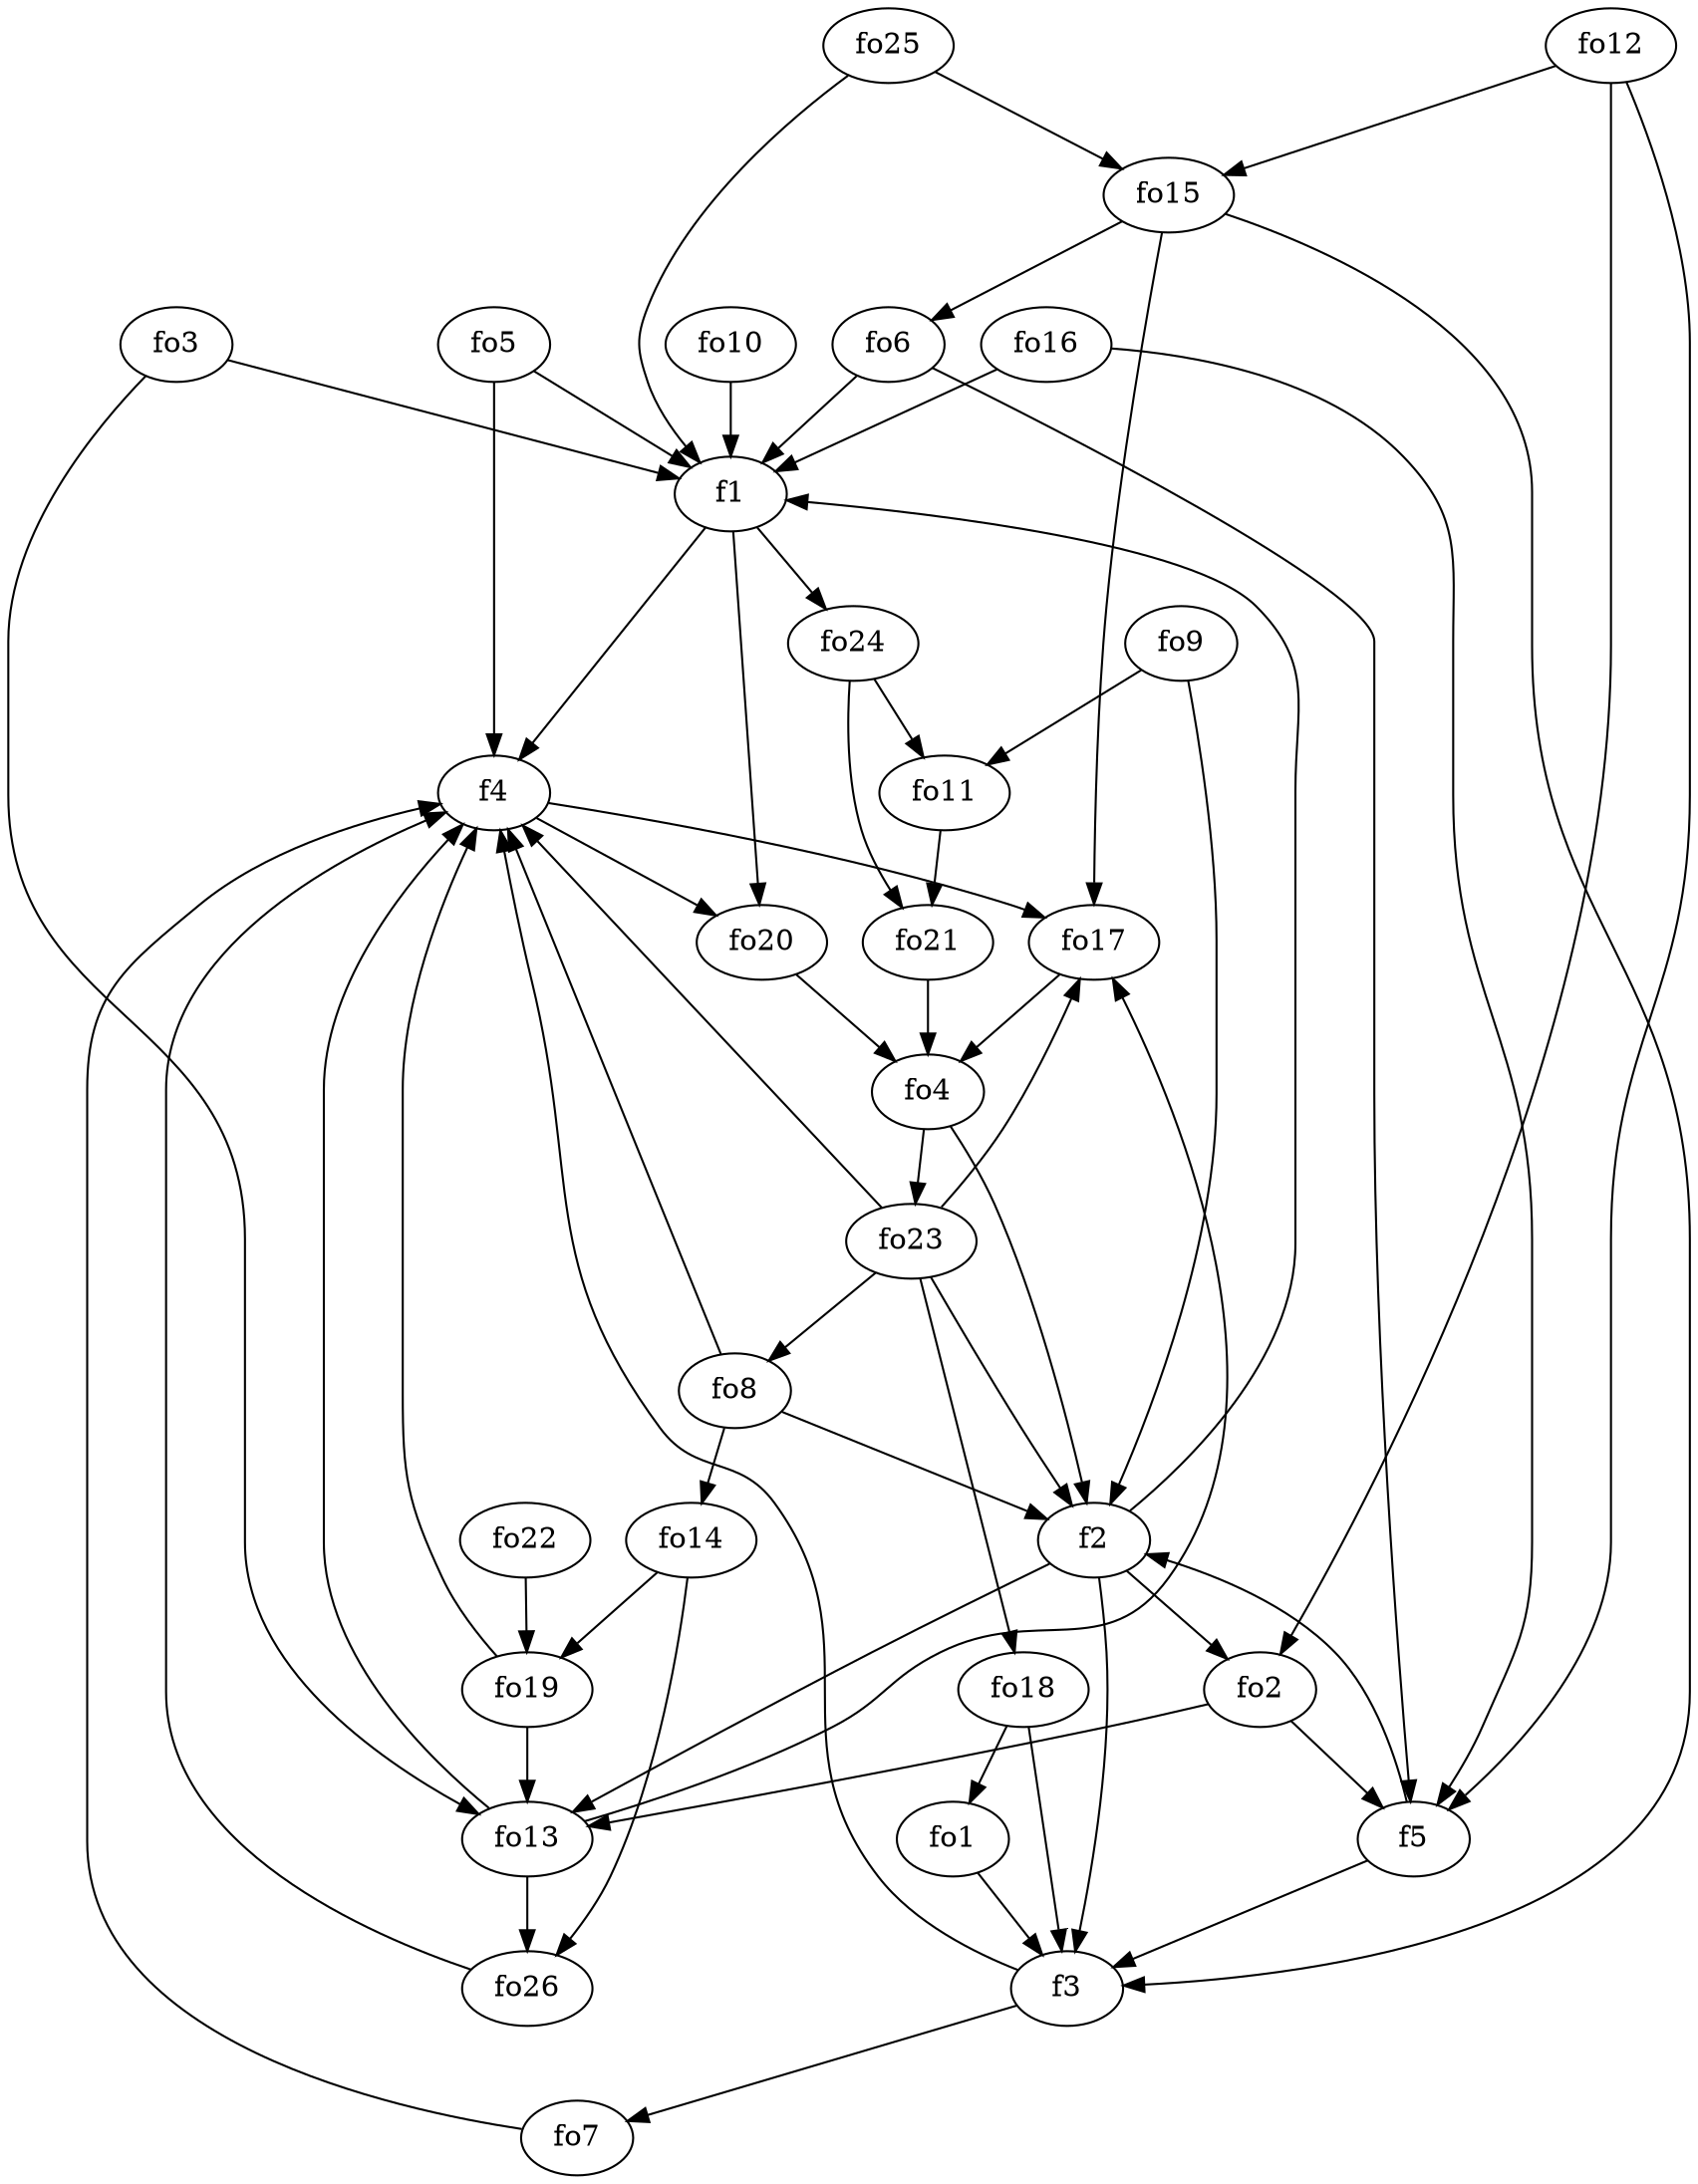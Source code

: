 strict digraph  {
f1;
f2;
f3;
f4;
f5;
fo1;
fo2;
fo3;
fo4;
fo5;
fo6;
fo7;
fo8;
fo9;
fo10;
fo11;
fo12;
fo13;
fo14;
fo15;
fo16;
fo17;
fo18;
fo19;
fo20;
fo21;
fo22;
fo23;
fo24;
fo25;
fo26;
f1 -> fo20  [weight=2];
f1 -> fo24  [weight=2];
f1 -> f4  [weight=2];
f2 -> f3  [weight=2];
f2 -> f1  [weight=2];
f2 -> fo13  [weight=2];
f2 -> fo2  [weight=2];
f3 -> f4  [weight=2];
f3 -> fo7  [weight=2];
f4 -> fo17  [weight=2];
f4 -> fo20  [weight=2];
f5 -> f2  [weight=2];
f5 -> f3  [weight=2];
fo1 -> f3  [weight=2];
fo2 -> fo13  [weight=2];
fo2 -> f5  [weight=2];
fo3 -> f1  [weight=2];
fo3 -> fo13  [weight=2];
fo4 -> f2  [weight=2];
fo4 -> fo23  [weight=2];
fo5 -> f1  [weight=2];
fo5 -> f4  [weight=2];
fo6 -> f1  [weight=2];
fo6 -> f5  [weight=2];
fo7 -> f4  [weight=2];
fo8 -> f2  [weight=2];
fo8 -> f4  [weight=2];
fo8 -> fo14  [weight=2];
fo9 -> fo11  [weight=2];
fo9 -> f2  [weight=2];
fo10 -> f1  [weight=2];
fo11 -> fo21  [weight=2];
fo12 -> f5  [weight=2];
fo12 -> fo2  [weight=2];
fo12 -> fo15  [weight=2];
fo13 -> f4  [weight=2];
fo13 -> fo17  [weight=2];
fo13 -> fo26  [weight=2];
fo14 -> fo26  [weight=2];
fo14 -> fo19  [weight=2];
fo15 -> f3  [weight=2];
fo15 -> fo6  [weight=2];
fo15 -> fo17  [weight=2];
fo16 -> f5  [weight=2];
fo16 -> f1  [weight=2];
fo17 -> fo4  [weight=2];
fo18 -> fo1  [weight=2];
fo18 -> f3  [weight=2];
fo19 -> f4  [weight=2];
fo19 -> fo13  [weight=2];
fo20 -> fo4  [weight=2];
fo21 -> fo4  [weight=2];
fo22 -> fo19  [weight=2];
fo23 -> f2  [weight=2];
fo23 -> f4  [weight=2];
fo23 -> fo17  [weight=2];
fo23 -> fo18  [weight=2];
fo23 -> fo8  [weight=2];
fo24 -> fo21  [weight=2];
fo24 -> fo11  [weight=2];
fo25 -> f1  [weight=2];
fo25 -> fo15  [weight=2];
fo26 -> f4  [weight=2];
}
